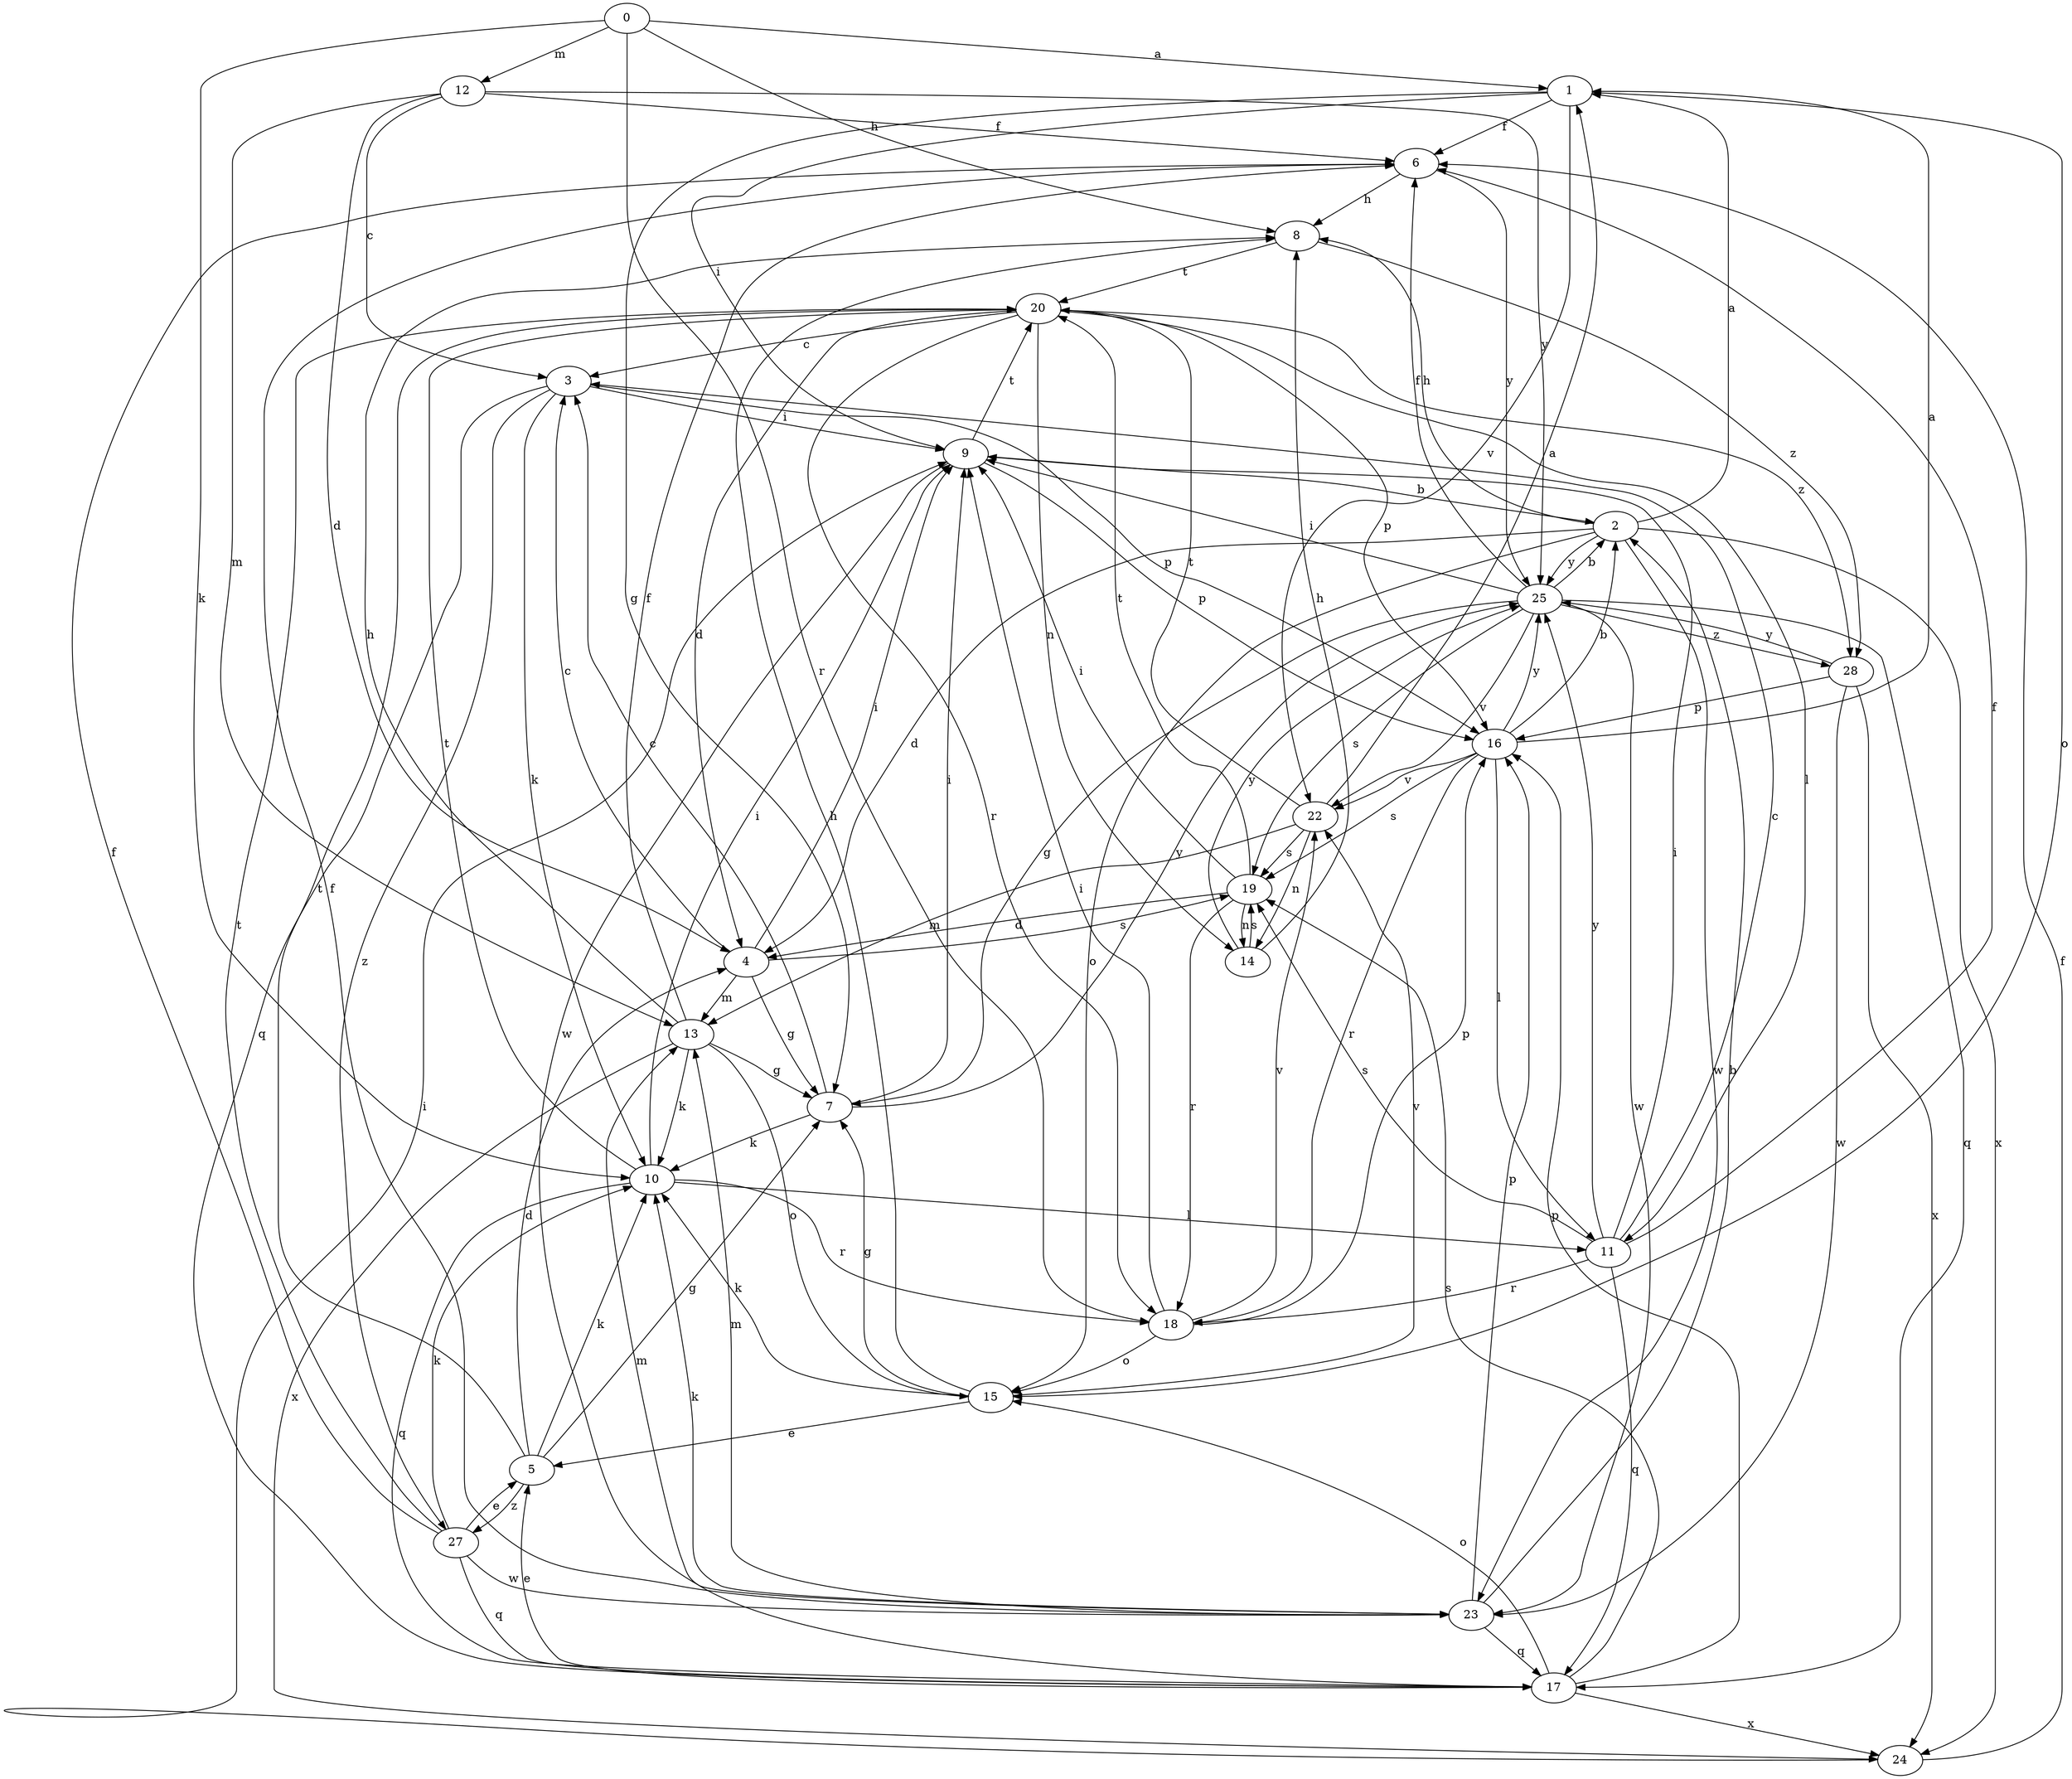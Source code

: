 strict digraph  {
0;
1;
2;
3;
4;
5;
6;
7;
8;
9;
10;
11;
12;
13;
14;
15;
16;
17;
18;
19;
20;
22;
23;
24;
25;
27;
28;
0 -> 1  [label=a];
0 -> 8  [label=h];
0 -> 10  [label=k];
0 -> 12  [label=m];
0 -> 18  [label=r];
1 -> 6  [label=f];
1 -> 7  [label=g];
1 -> 9  [label=i];
1 -> 15  [label=o];
1 -> 22  [label=v];
2 -> 1  [label=a];
2 -> 4  [label=d];
2 -> 8  [label=h];
2 -> 15  [label=o];
2 -> 23  [label=w];
2 -> 24  [label=x];
2 -> 25  [label=y];
3 -> 9  [label=i];
3 -> 10  [label=k];
3 -> 16  [label=p];
3 -> 17  [label=q];
3 -> 27  [label=z];
4 -> 3  [label=c];
4 -> 7  [label=g];
4 -> 9  [label=i];
4 -> 13  [label=m];
4 -> 19  [label=s];
5 -> 4  [label=d];
5 -> 7  [label=g];
5 -> 10  [label=k];
5 -> 20  [label=t];
5 -> 27  [label=z];
6 -> 8  [label=h];
6 -> 25  [label=y];
7 -> 3  [label=c];
7 -> 9  [label=i];
7 -> 10  [label=k];
7 -> 25  [label=y];
8 -> 20  [label=t];
8 -> 28  [label=z];
9 -> 2  [label=b];
9 -> 16  [label=p];
9 -> 20  [label=t];
9 -> 23  [label=w];
10 -> 9  [label=i];
10 -> 11  [label=l];
10 -> 17  [label=q];
10 -> 18  [label=r];
10 -> 20  [label=t];
11 -> 3  [label=c];
11 -> 6  [label=f];
11 -> 9  [label=i];
11 -> 17  [label=q];
11 -> 18  [label=r];
11 -> 19  [label=s];
11 -> 25  [label=y];
12 -> 3  [label=c];
12 -> 4  [label=d];
12 -> 6  [label=f];
12 -> 13  [label=m];
12 -> 25  [label=y];
13 -> 6  [label=f];
13 -> 7  [label=g];
13 -> 8  [label=h];
13 -> 10  [label=k];
13 -> 15  [label=o];
13 -> 24  [label=x];
14 -> 8  [label=h];
14 -> 19  [label=s];
14 -> 25  [label=y];
15 -> 5  [label=e];
15 -> 7  [label=g];
15 -> 8  [label=h];
15 -> 10  [label=k];
15 -> 22  [label=v];
16 -> 1  [label=a];
16 -> 2  [label=b];
16 -> 11  [label=l];
16 -> 18  [label=r];
16 -> 19  [label=s];
16 -> 22  [label=v];
16 -> 25  [label=y];
17 -> 5  [label=e];
17 -> 13  [label=m];
17 -> 15  [label=o];
17 -> 16  [label=p];
17 -> 19  [label=s];
17 -> 24  [label=x];
18 -> 9  [label=i];
18 -> 15  [label=o];
18 -> 16  [label=p];
18 -> 22  [label=v];
19 -> 4  [label=d];
19 -> 9  [label=i];
19 -> 14  [label=n];
19 -> 18  [label=r];
19 -> 20  [label=t];
20 -> 3  [label=c];
20 -> 4  [label=d];
20 -> 11  [label=l];
20 -> 14  [label=n];
20 -> 16  [label=p];
20 -> 18  [label=r];
20 -> 28  [label=z];
22 -> 1  [label=a];
22 -> 13  [label=m];
22 -> 14  [label=n];
22 -> 19  [label=s];
22 -> 20  [label=t];
23 -> 2  [label=b];
23 -> 6  [label=f];
23 -> 10  [label=k];
23 -> 13  [label=m];
23 -> 16  [label=p];
23 -> 17  [label=q];
24 -> 6  [label=f];
24 -> 9  [label=i];
25 -> 2  [label=b];
25 -> 6  [label=f];
25 -> 7  [label=g];
25 -> 9  [label=i];
25 -> 17  [label=q];
25 -> 19  [label=s];
25 -> 22  [label=v];
25 -> 23  [label=w];
25 -> 28  [label=z];
27 -> 5  [label=e];
27 -> 6  [label=f];
27 -> 10  [label=k];
27 -> 17  [label=q];
27 -> 20  [label=t];
27 -> 23  [label=w];
28 -> 16  [label=p];
28 -> 23  [label=w];
28 -> 24  [label=x];
28 -> 25  [label=y];
}
